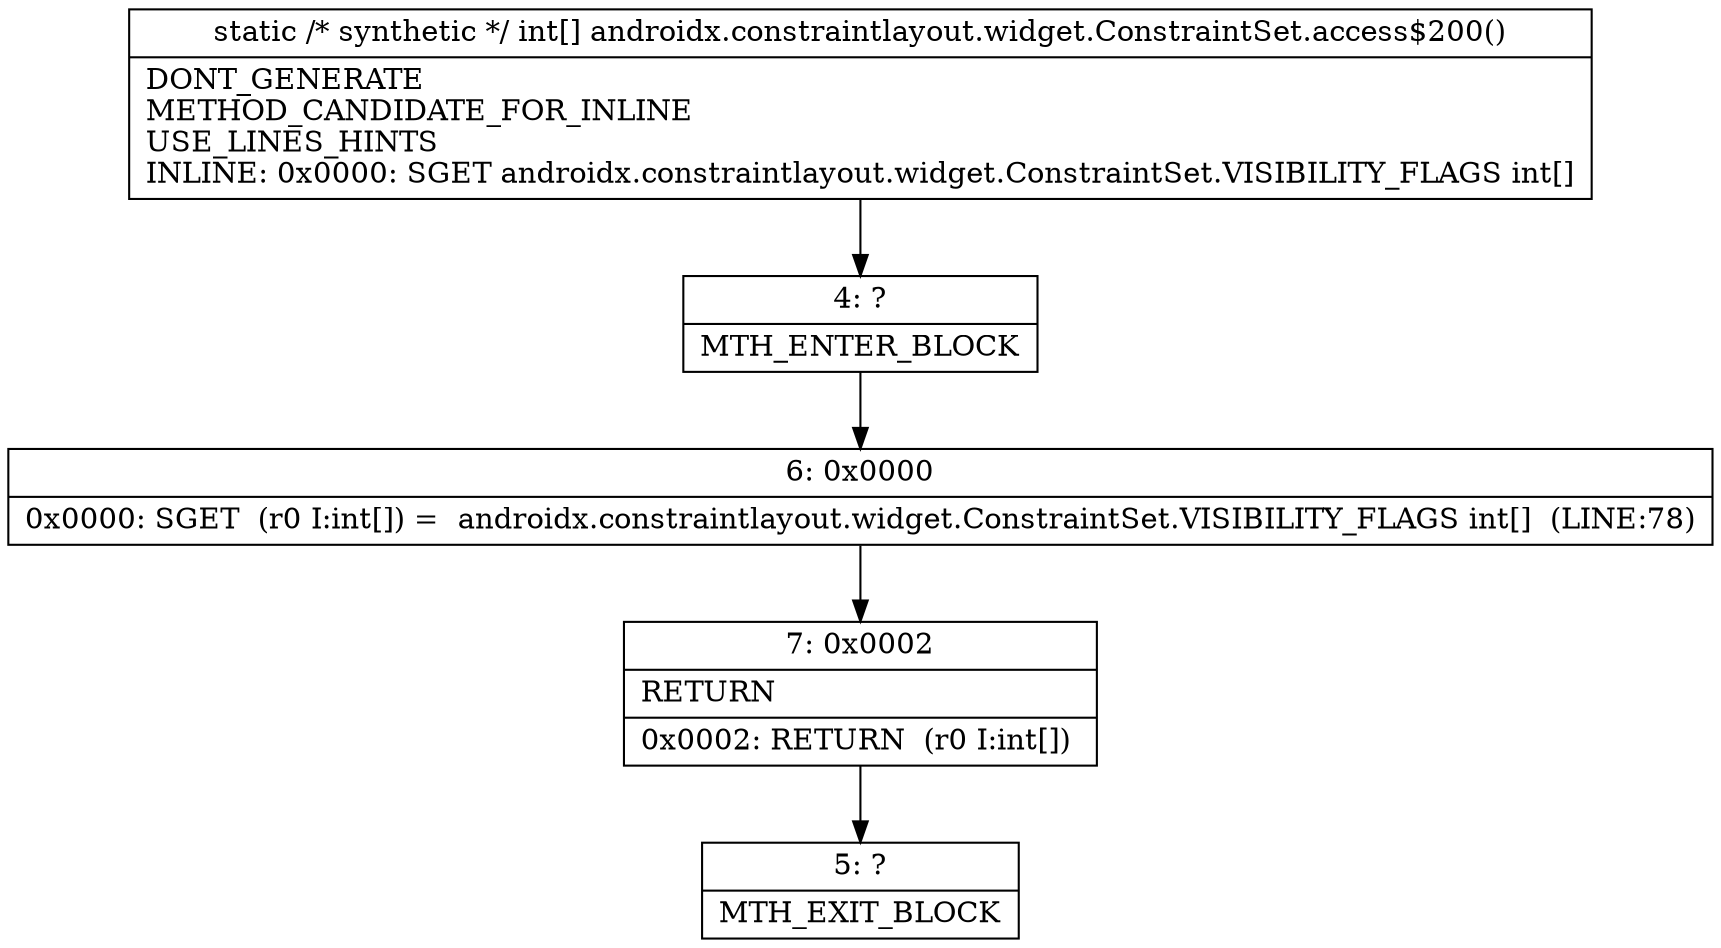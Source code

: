digraph "CFG forandroidx.constraintlayout.widget.ConstraintSet.access$200()[I" {
Node_4 [shape=record,label="{4\:\ ?|MTH_ENTER_BLOCK\l}"];
Node_6 [shape=record,label="{6\:\ 0x0000|0x0000: SGET  (r0 I:int[]) =  androidx.constraintlayout.widget.ConstraintSet.VISIBILITY_FLAGS int[]  (LINE:78)\l}"];
Node_7 [shape=record,label="{7\:\ 0x0002|RETURN\l|0x0002: RETURN  (r0 I:int[]) \l}"];
Node_5 [shape=record,label="{5\:\ ?|MTH_EXIT_BLOCK\l}"];
MethodNode[shape=record,label="{static \/* synthetic *\/ int[] androidx.constraintlayout.widget.ConstraintSet.access$200()  | DONT_GENERATE\lMETHOD_CANDIDATE_FOR_INLINE\lUSE_LINES_HINTS\lINLINE: 0x0000: SGET   androidx.constraintlayout.widget.ConstraintSet.VISIBILITY_FLAGS int[]\l}"];
MethodNode -> Node_4;Node_4 -> Node_6;
Node_6 -> Node_7;
Node_7 -> Node_5;
}

